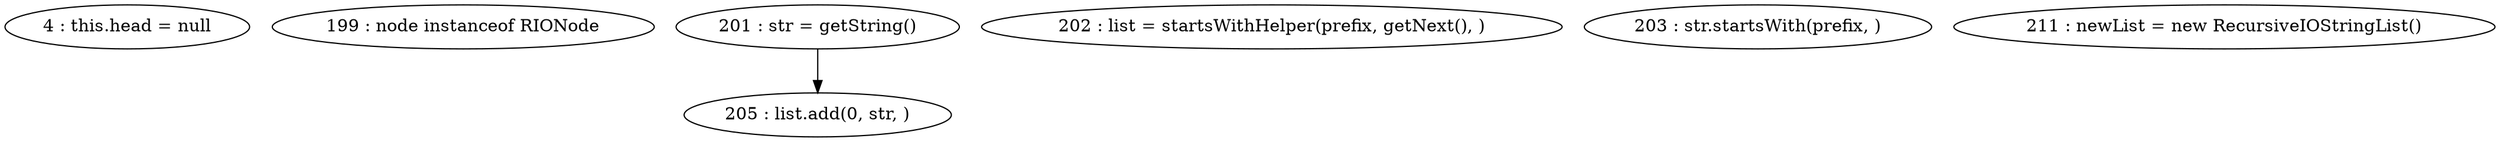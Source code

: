 digraph G {
"4 : this.head = null"
"199 : node instanceof RIONode"
"201 : str = getString()"
"201 : str = getString()" -> "205 : list.add(0, str, )"
"202 : list = startsWithHelper(prefix, getNext(), )"
"203 : str.startsWith(prefix, )"
"205 : list.add(0, str, )"
"211 : newList = new RecursiveIOStringList()"
}